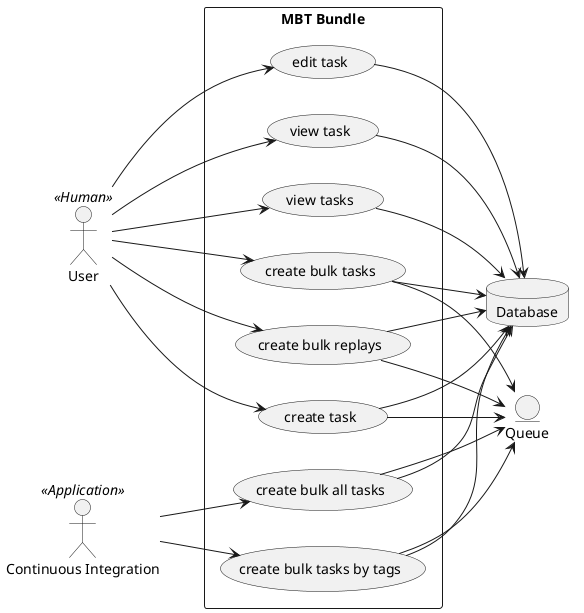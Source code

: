 @startuml

left to right direction
skinparam packageStyle rectangle

actor User as user << Human >>
actor "Continuous Integration" as ci << Application >>
database Database as database
entity Queue as queue

rectangle "MBT Bundle" {
  user --> (create task)
  user --> (create bulk tasks)
  user --> (create bulk replays)
  user --> (edit task)
  user --> (view task)
  user --> (view tasks)
  ci --> (create bulk tasks by tags)
  ci --> (create bulk all tasks)
  (create task) --> database
  (create task) --> queue
  (create bulk tasks) --> database
  (create bulk tasks) --> queue
  (create bulk replays) --> database
  (create bulk replays) --> queue
  (create bulk tasks by tags) --> database
  (create bulk tasks by tags) --> queue
  (create bulk all tasks) --> database
  (create bulk all tasks) --> queue
  (edit task) --> database
  (view task) --> database
  (view tasks) --> database
}

@enduml
